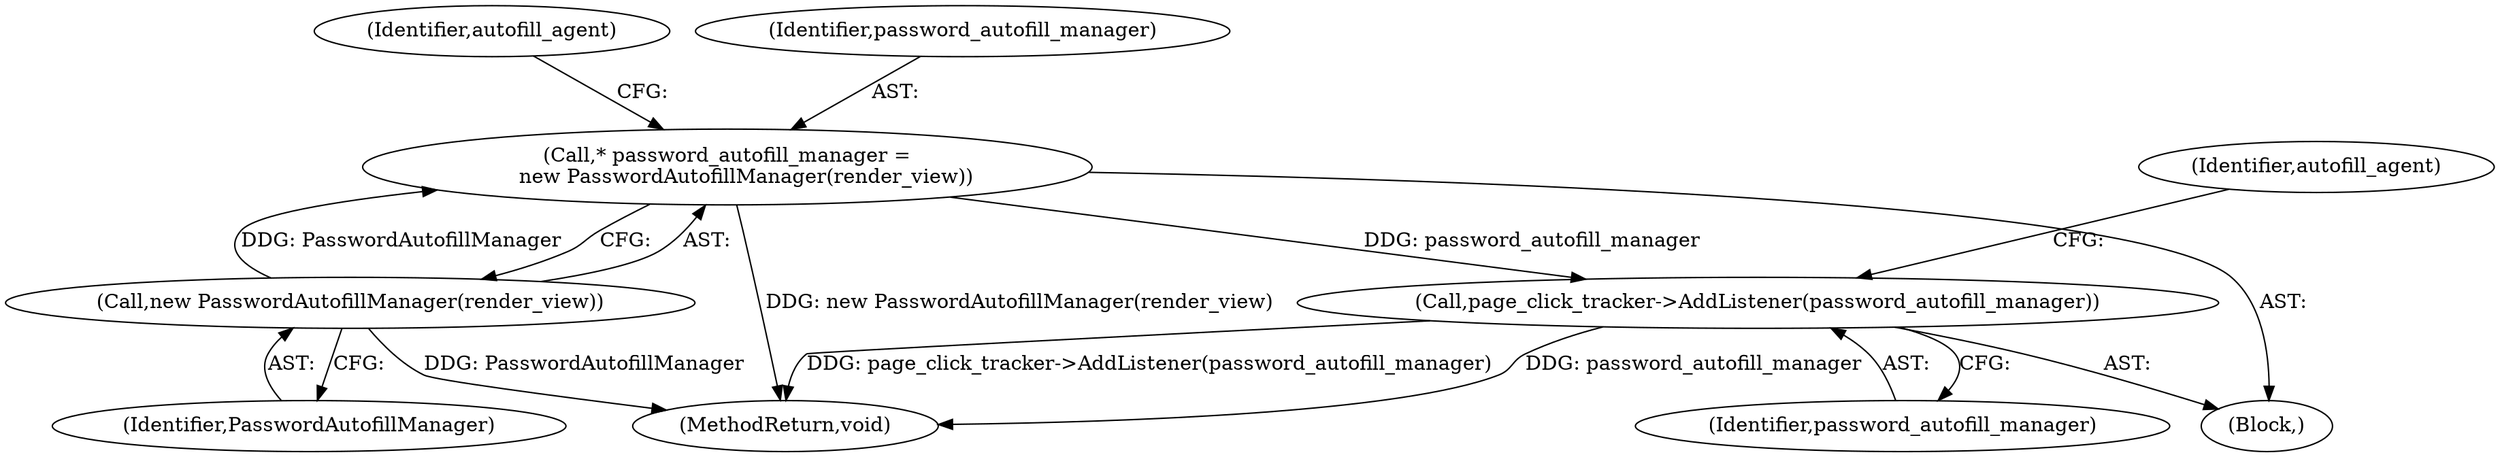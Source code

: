 digraph "0_Chrome_8262245d384be025f13e2a5b3a03b7e5c98374ce_1@pointer" {
"1000123" [label="(Call,* password_autofill_manager =\n      new PasswordAutofillManager(render_view))"];
"1000125" [label="(Call,new PasswordAutofillManager(render_view))"];
"1000137" [label="(Call,page_click_tracker->AddListener(password_autofill_manager))"];
"1000102" [label="(Block,)"];
"1000129" [label="(Identifier,autofill_agent)"];
"1000123" [label="(Call,* password_autofill_manager =\n      new PasswordAutofillManager(render_view))"];
"1000140" [label="(Identifier,autofill_agent)"];
"1000137" [label="(Call,page_click_tracker->AddListener(password_autofill_manager))"];
"1000138" [label="(Identifier,password_autofill_manager)"];
"1000125" [label="(Call,new PasswordAutofillManager(render_view))"];
"1000126" [label="(Identifier,PasswordAutofillManager)"];
"1000154" [label="(MethodReturn,void)"];
"1000124" [label="(Identifier,password_autofill_manager)"];
"1000123" -> "1000102"  [label="AST: "];
"1000123" -> "1000125"  [label="CFG: "];
"1000124" -> "1000123"  [label="AST: "];
"1000125" -> "1000123"  [label="AST: "];
"1000129" -> "1000123"  [label="CFG: "];
"1000123" -> "1000154"  [label="DDG: new PasswordAutofillManager(render_view)"];
"1000125" -> "1000123"  [label="DDG: PasswordAutofillManager"];
"1000123" -> "1000137"  [label="DDG: password_autofill_manager"];
"1000125" -> "1000126"  [label="CFG: "];
"1000126" -> "1000125"  [label="AST: "];
"1000125" -> "1000154"  [label="DDG: PasswordAutofillManager"];
"1000137" -> "1000102"  [label="AST: "];
"1000137" -> "1000138"  [label="CFG: "];
"1000138" -> "1000137"  [label="AST: "];
"1000140" -> "1000137"  [label="CFG: "];
"1000137" -> "1000154"  [label="DDG: password_autofill_manager"];
"1000137" -> "1000154"  [label="DDG: page_click_tracker->AddListener(password_autofill_manager)"];
}

